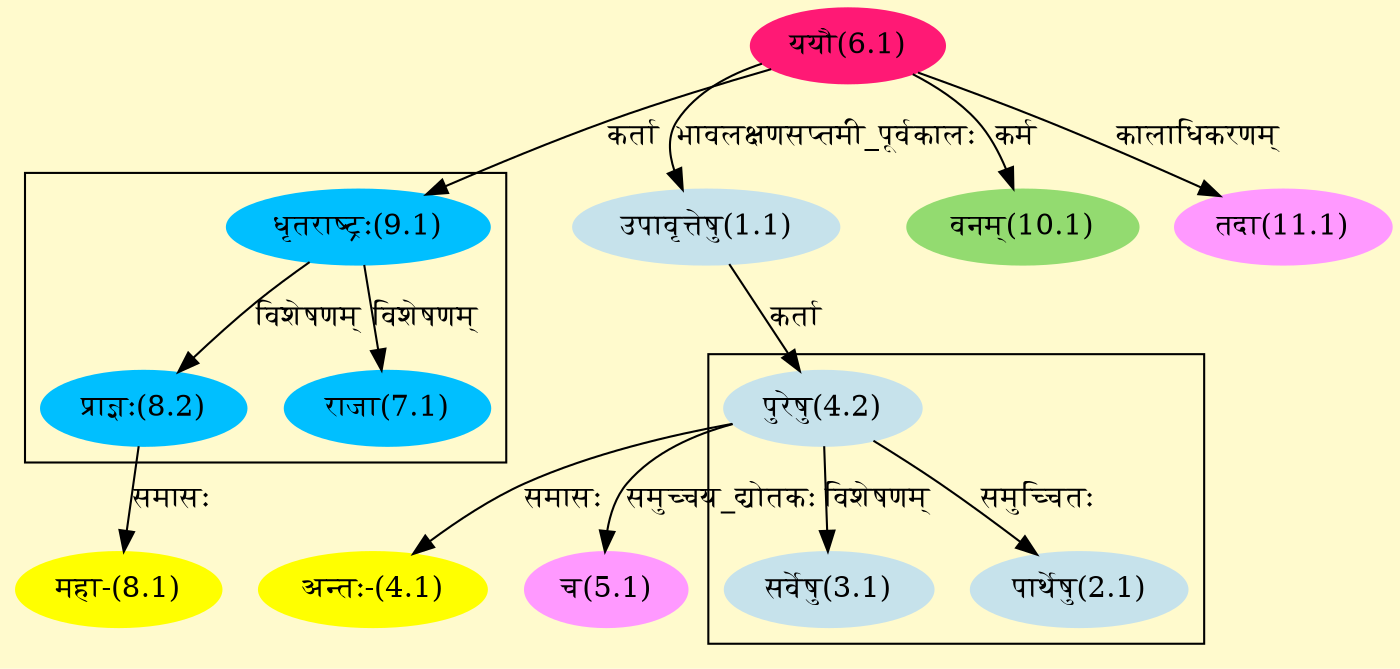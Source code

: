 digraph G{
rankdir=BT;
 compound=true;
 bgcolor="lemonchiffon1";

subgraph cluster_1{
Node2_1 [style=filled, color="#C6E2EB" label = "पार्थेषु(2.1)"]
Node4_2 [style=filled, color="#C6E2EB" label = "पुरेषु(4.2)"]
Node3_1 [style=filled, color="#C6E2EB" label = "सर्वेषु(3.1)"]

}

subgraph cluster_2{
Node7_1 [style=filled, color="#00BFFF" label = "राजा(7.1)"]
Node9_1 [style=filled, color="#00BFFF" label = "धृतराष्ट्रः(9.1)"]
Node8_2 [style=filled, color="#00BFFF" label = "प्राज्ञः(8.2)"]

}
Node1_1 [style=filled, color="#C6E2EB" label = "उपावृत्तेषु(1.1)"]
Node6_1 [style=filled, color="#FF1975" label = "ययौ(6.1)"]
Node4_1 [style=filled, color="#FFFF00" label = "अन्तः-(4.1)"]
Node4_2 [style=filled, color="#C6E2EB" label = "पुरेषु(4.2)"]
Node5_1 [style=filled, color="#FF99FF" label = "च(5.1)"]
Node9_1 [style=filled, color="#00BFFF" label = "धृतराष्ट्रः(9.1)"]
Node [style=filled, color="" label = "()"]
Node8_1 [style=filled, color="#FFFF00" label = "महा-(8.1)"]
Node8_2 [style=filled, color="#00BFFF" label = "प्राज्ञः(8.2)"]
Node10_1 [style=filled, color="#93DB70" label = "वनम्(10.1)"]
Node11_1 [style=filled, color="#FF99FF" label = "तदा(11.1)"]
/* Start of Relations section */

Node1_1 -> Node6_1 [  label="भावलक्षणसप्तमी_पूर्वकालः"  dir="back" ]
Node2_1 -> Node4_2 [  label="समुच्चितः"  dir="back" ]
Node3_1 -> Node4_2 [  label="विशेषणम्"  dir="back" ]
Node4_1 -> Node4_2 [  label="समासः"  dir="back" ]
Node4_2 -> Node1_1 [  label="कर्ता"  dir="back" ]
Node5_1 -> Node4_2 [  label="समुच्चय_द्योतकः"  dir="back" ]
Node7_1 -> Node9_1 [  label="विशेषणम्"  dir="back" ]
Node8_1 -> Node8_2 [  label="समासः"  dir="back" ]
Node8_2 -> Node9_1 [  label="विशेषणम्"  dir="back" ]
Node9_1 -> Node6_1 [  label="कर्ता"  dir="back" ]
Node10_1 -> Node6_1 [  label="कर्म"  dir="back" ]
Node11_1 -> Node6_1 [  label="कालाधिकरणम्"  dir="back" ]
}
